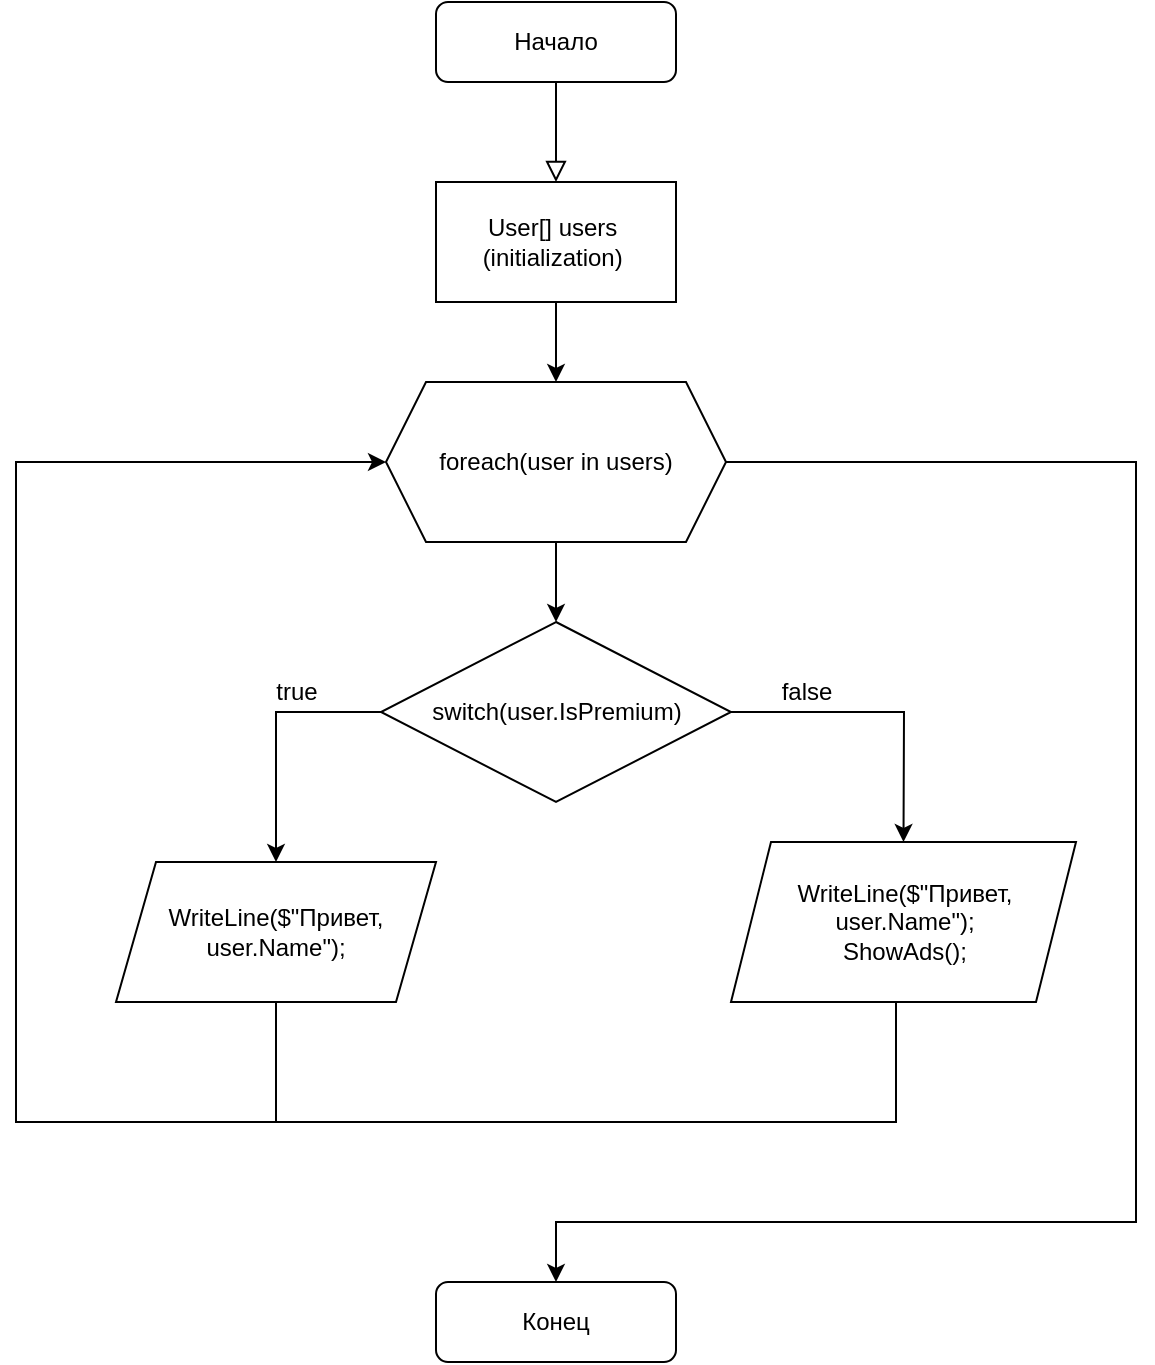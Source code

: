 <mxfile version="20.6.0" type="device"><diagram id="C5RBs43oDa-KdzZeNtuy" name="Page-1"><mxGraphModel dx="1422" dy="762" grid="1" gridSize="10" guides="1" tooltips="1" connect="1" arrows="1" fold="1" page="1" pageScale="1" pageWidth="827" pageHeight="1169" math="0" shadow="0"><root><mxCell id="WIyWlLk6GJQsqaUBKTNV-0"/><mxCell id="WIyWlLk6GJQsqaUBKTNV-1" parent="WIyWlLk6GJQsqaUBKTNV-0"/><mxCell id="WIyWlLk6GJQsqaUBKTNV-2" value="" style="rounded=0;html=1;jettySize=auto;orthogonalLoop=1;fontSize=11;endArrow=block;endFill=0;endSize=8;strokeWidth=1;shadow=0;labelBackgroundColor=none;edgeStyle=orthogonalEdgeStyle;" parent="WIyWlLk6GJQsqaUBKTNV-1" source="WIyWlLk6GJQsqaUBKTNV-3" edge="1"><mxGeometry relative="1" as="geometry"><mxPoint x="400" y="170" as="targetPoint"/></mxGeometry></mxCell><mxCell id="WIyWlLk6GJQsqaUBKTNV-3" value="Начало" style="rounded=1;whiteSpace=wrap;html=1;fontSize=12;glass=0;strokeWidth=1;shadow=0;" parent="WIyWlLk6GJQsqaUBKTNV-1" vertex="1"><mxGeometry x="340" y="80" width="120" height="40" as="geometry"/></mxCell><mxCell id="hjRps2m_BvXMUZKTT-3m-18" style="edgeStyle=orthogonalEdgeStyle;rounded=0;orthogonalLoop=1;jettySize=auto;html=1;exitX=0.5;exitY=1;exitDx=0;exitDy=0;entryX=0.5;entryY=0;entryDx=0;entryDy=0;" edge="1" parent="WIyWlLk6GJQsqaUBKTNV-1" source="hjRps2m_BvXMUZKTT-3m-2" target="hjRps2m_BvXMUZKTT-3m-3"><mxGeometry relative="1" as="geometry"/></mxCell><mxCell id="hjRps2m_BvXMUZKTT-3m-2" value="User[] users&amp;nbsp;&lt;br&gt;(initialization)&amp;nbsp;" style="rounded=0;whiteSpace=wrap;html=1;" vertex="1" parent="WIyWlLk6GJQsqaUBKTNV-1"><mxGeometry x="340" y="170" width="120" height="60" as="geometry"/></mxCell><mxCell id="hjRps2m_BvXMUZKTT-3m-19" style="edgeStyle=orthogonalEdgeStyle;rounded=0;orthogonalLoop=1;jettySize=auto;html=1;exitX=0.5;exitY=1;exitDx=0;exitDy=0;entryX=0.5;entryY=0;entryDx=0;entryDy=0;" edge="1" parent="WIyWlLk6GJQsqaUBKTNV-1" source="hjRps2m_BvXMUZKTT-3m-3" target="hjRps2m_BvXMUZKTT-3m-4"><mxGeometry relative="1" as="geometry"/></mxCell><mxCell id="hjRps2m_BvXMUZKTT-3m-3" value="foreach(user in users)" style="shape=hexagon;perimeter=hexagonPerimeter2;whiteSpace=wrap;html=1;fixedSize=1;" vertex="1" parent="WIyWlLk6GJQsqaUBKTNV-1"><mxGeometry x="315" y="270" width="170" height="80" as="geometry"/></mxCell><mxCell id="hjRps2m_BvXMUZKTT-3m-12" style="edgeStyle=orthogonalEdgeStyle;rounded=0;orthogonalLoop=1;jettySize=auto;html=1;exitX=0;exitY=0.5;exitDx=0;exitDy=0;" edge="1" parent="WIyWlLk6GJQsqaUBKTNV-1" source="hjRps2m_BvXMUZKTT-3m-4" target="hjRps2m_BvXMUZKTT-3m-8"><mxGeometry relative="1" as="geometry"/></mxCell><mxCell id="hjRps2m_BvXMUZKTT-3m-4" value="switch(user.IsPremium)" style="rhombus;whiteSpace=wrap;html=1;" vertex="1" parent="WIyWlLk6GJQsqaUBKTNV-1"><mxGeometry x="312.5" y="390" width="175" height="90" as="geometry"/></mxCell><mxCell id="hjRps2m_BvXMUZKTT-3m-7" value="WriteLine($&quot;Привет, user.Name&quot;);&lt;br&gt;ShowAds();" style="shape=parallelogram;perimeter=parallelogramPerimeter;whiteSpace=wrap;html=1;fixedSize=1;" vertex="1" parent="WIyWlLk6GJQsqaUBKTNV-1"><mxGeometry x="487.5" y="500" width="172.5" height="80" as="geometry"/></mxCell><mxCell id="hjRps2m_BvXMUZKTT-3m-29" style="edgeStyle=orthogonalEdgeStyle;rounded=0;orthogonalLoop=1;jettySize=auto;html=1;exitX=0.5;exitY=1;exitDx=0;exitDy=0;entryX=0;entryY=0.5;entryDx=0;entryDy=0;" edge="1" parent="WIyWlLk6GJQsqaUBKTNV-1" source="hjRps2m_BvXMUZKTT-3m-8" target="hjRps2m_BvXMUZKTT-3m-3"><mxGeometry relative="1" as="geometry"><Array as="points"><mxPoint x="260" y="640"/><mxPoint x="130" y="640"/><mxPoint x="130" y="310"/></Array></mxGeometry></mxCell><mxCell id="hjRps2m_BvXMUZKTT-3m-8" value="WriteLine($&quot;Привет, user.Name&quot;);" style="shape=parallelogram;perimeter=parallelogramPerimeter;whiteSpace=wrap;html=1;fixedSize=1;" vertex="1" parent="WIyWlLk6GJQsqaUBKTNV-1"><mxGeometry x="180" y="510" width="160" height="70" as="geometry"/></mxCell><mxCell id="hjRps2m_BvXMUZKTT-3m-13" value="" style="endArrow=classic;html=1;rounded=0;exitX=1;exitY=0.5;exitDx=0;exitDy=0;entryX=0.5;entryY=0;entryDx=0;entryDy=0;" edge="1" parent="WIyWlLk6GJQsqaUBKTNV-1" source="hjRps2m_BvXMUZKTT-3m-4" target="hjRps2m_BvXMUZKTT-3m-7"><mxGeometry width="50" height="50" relative="1" as="geometry"><mxPoint x="550" y="400" as="sourcePoint"/><mxPoint x="600" y="350" as="targetPoint"/><Array as="points"><mxPoint x="574" y="435"/></Array></mxGeometry></mxCell><mxCell id="hjRps2m_BvXMUZKTT-3m-14" value="true" style="text;html=1;resizable=0;autosize=1;align=center;verticalAlign=middle;points=[];fillColor=none;strokeColor=none;rounded=0;" vertex="1" parent="WIyWlLk6GJQsqaUBKTNV-1"><mxGeometry x="250" y="410" width="40" height="30" as="geometry"/></mxCell><mxCell id="hjRps2m_BvXMUZKTT-3m-15" value="false" style="text;html=1;resizable=0;autosize=1;align=center;verticalAlign=middle;points=[];fillColor=none;strokeColor=none;rounded=0;" vertex="1" parent="WIyWlLk6GJQsqaUBKTNV-1"><mxGeometry x="500" y="410" width="50" height="30" as="geometry"/></mxCell><mxCell id="hjRps2m_BvXMUZKTT-3m-34" value="" style="endArrow=none;html=1;rounded=0;" edge="1" parent="WIyWlLk6GJQsqaUBKTNV-1"><mxGeometry width="50" height="50" relative="1" as="geometry"><mxPoint x="260" y="640" as="sourcePoint"/><mxPoint x="570" y="580" as="targetPoint"/><Array as="points"><mxPoint x="570" y="640"/></Array></mxGeometry></mxCell><mxCell id="hjRps2m_BvXMUZKTT-3m-35" value="" style="endArrow=classic;html=1;rounded=0;" edge="1" parent="WIyWlLk6GJQsqaUBKTNV-1"><mxGeometry width="50" height="50" relative="1" as="geometry"><mxPoint x="485" y="310" as="sourcePoint"/><mxPoint x="400" y="720" as="targetPoint"/><Array as="points"><mxPoint x="690" y="310"/><mxPoint x="690" y="690"/><mxPoint x="400" y="690"/></Array></mxGeometry></mxCell><mxCell id="hjRps2m_BvXMUZKTT-3m-36" value="Конец" style="rounded=1;whiteSpace=wrap;html=1;fontSize=12;glass=0;strokeWidth=1;shadow=0;" vertex="1" parent="WIyWlLk6GJQsqaUBKTNV-1"><mxGeometry x="340" y="720" width="120" height="40" as="geometry"/></mxCell></root></mxGraphModel></diagram></mxfile>